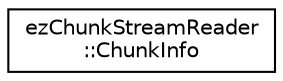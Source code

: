 digraph "Graphical Class Hierarchy"
{
 // LATEX_PDF_SIZE
  edge [fontname="Helvetica",fontsize="10",labelfontname="Helvetica",labelfontsize="10"];
  node [fontname="Helvetica",fontsize="10",shape=record];
  rankdir="LR";
  Node0 [label="ezChunkStreamReader\l::ChunkInfo",height=0.2,width=0.4,color="black", fillcolor="white", style="filled",URL="$d5/d65/structez_chunk_stream_reader_1_1_chunk_info.htm",tooltip="Describes the state of the current chunk."];
}
